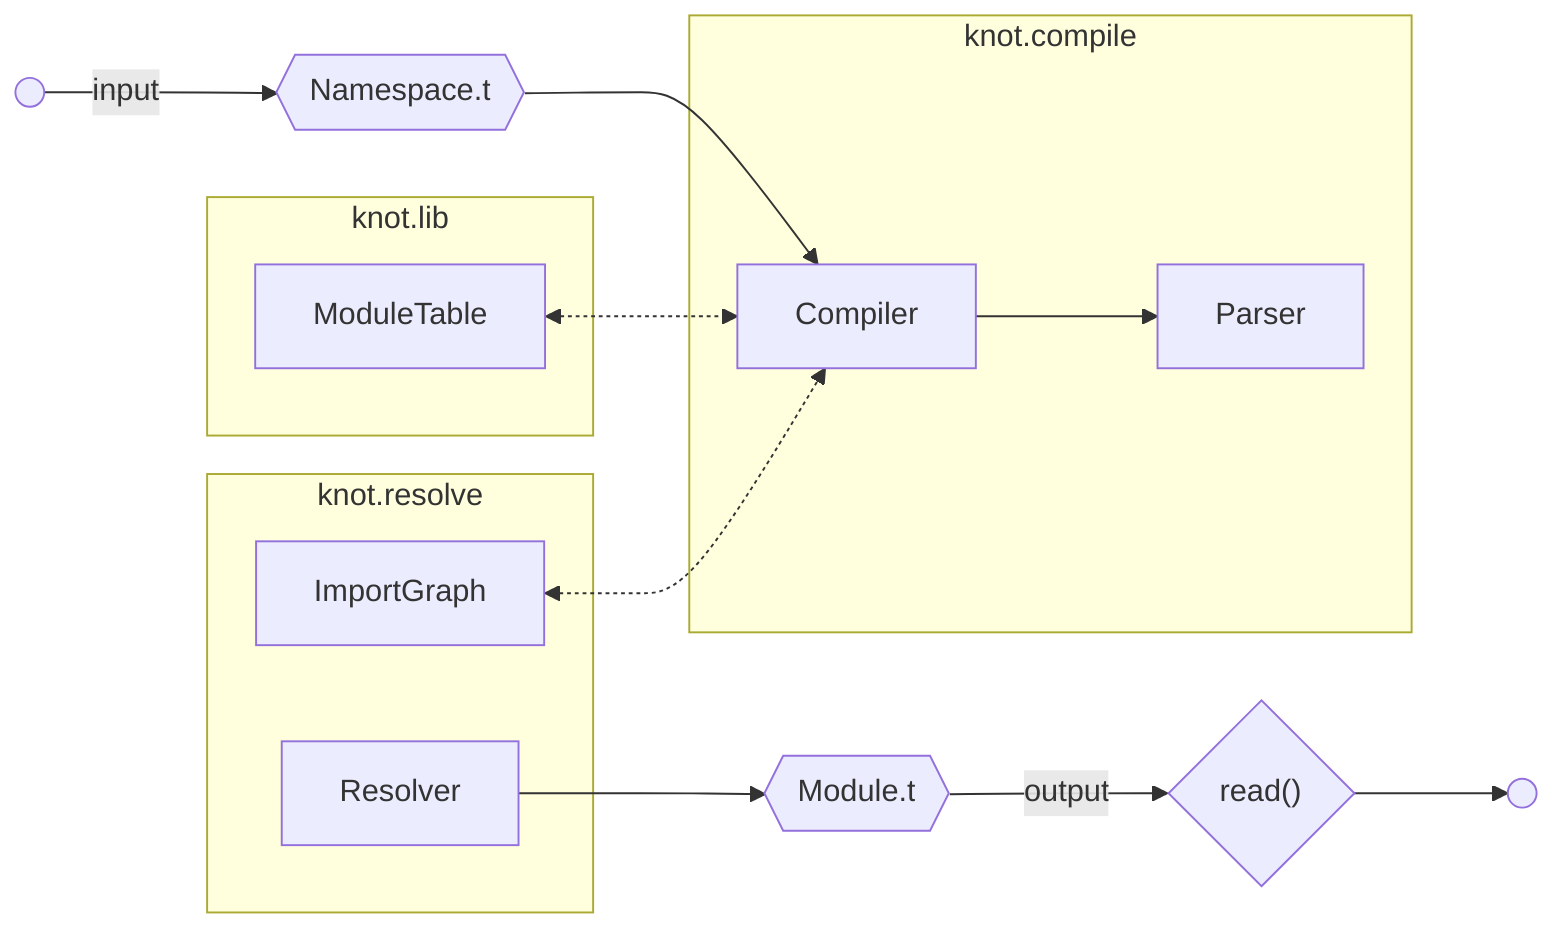flowchart LR
  in(( ))
  out(( ))
  namespace{{Namespace.t}}
  result{{Module.t}}

  subgraph knot.resolve
    ImportGraph
    Resolver
  end

  ImportGraph <-.-> Compiler

  subgraph knot.lib
    ModuleTable
  end

  ModuleTable <-.-> Compiler

  subgraph knot.compile
    Compiler
    Parser

    Compiler --> Parser
  end

  in --> |input| namespace --> Compiler
  Resolver --> result --> |output| read{"read()"} --> out